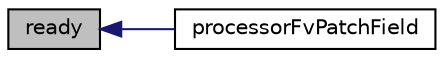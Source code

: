 digraph "ready"
{
  bgcolor="transparent";
  edge [fontname="Helvetica",fontsize="10",labelfontname="Helvetica",labelfontsize="10"];
  node [fontname="Helvetica",fontsize="10",shape=record];
  rankdir="LR";
  Node1 [label="ready",height=0.2,width=0.4,color="black", fillcolor="grey75", style="filled", fontcolor="black"];
  Node1 -> Node2 [dir="back",color="midnightblue",fontsize="10",style="solid",fontname="Helvetica"];
  Node2 [label="processorFvPatchField",height=0.2,width=0.4,color="black",URL="$a01974.html#a0190df40bc453ae87da247e7851416aa",tooltip="Construct as copy. "];
}
